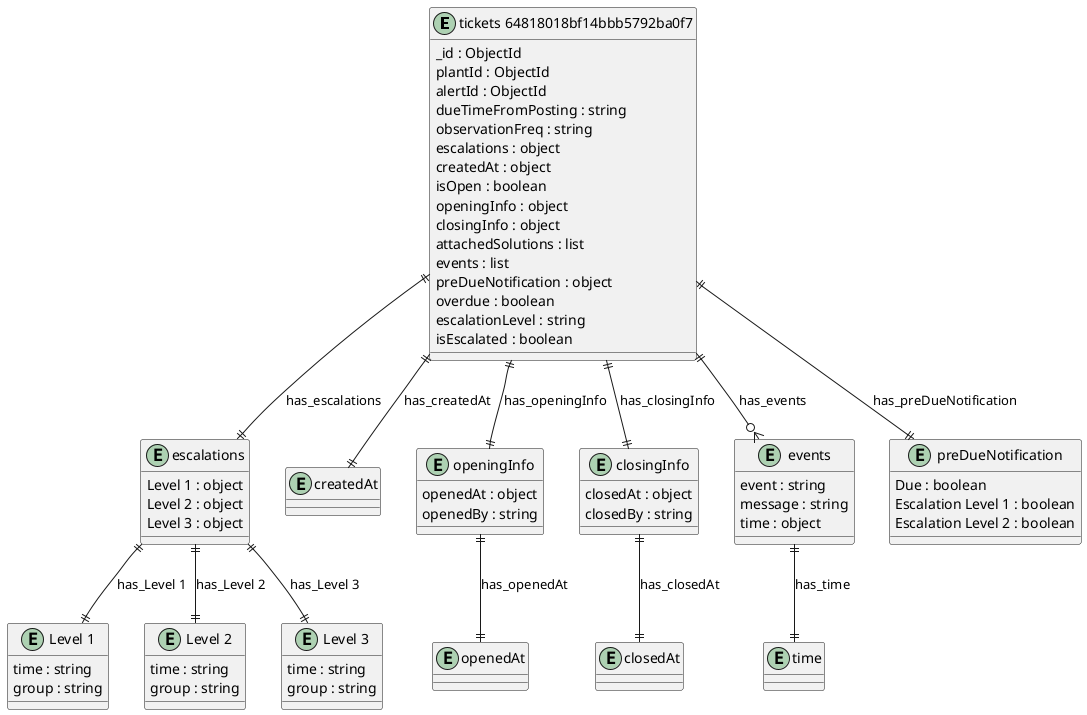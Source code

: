 @startuml tickets_64818018bf14bbb5792ba0f7_Diagram

entity "tickets 64818018bf14bbb5792ba0f7" as tickets_64818018bf14bbb5792ba0f7 {
  _id : ObjectId
  plantId : ObjectId
  alertId : ObjectId
  dueTimeFromPosting : string
  observationFreq : string
  escalations : object
  createdAt : object
  isOpen : boolean
  openingInfo : object
  closingInfo : object
  attachedSolutions : list
  events : list
  preDueNotification : object
  overdue : boolean
  escalationLevel : string
  isEscalated : boolean
}

entity "escalations" as escalations {
  Level 1 : object
  Level 2 : object
  Level 3 : object
}

entity "Level 1" as Level_1 {
  time : string
  group : string
}

entity "Level 2" as Level_2 {
  time : string
  group : string
}

entity "Level 3" as Level_3 {
  time : string
  group : string
}

entity "createdAt" as createdAt {
}

entity "openingInfo" as openingInfo {
  openedAt : object
  openedBy : string
}

entity "openedAt" as openedAt {
}

entity "closingInfo" as closingInfo {
  closedAt : object
  closedBy : string
}

entity "closedAt" as closedAt {
}

entity "events" as events {
  event : string
  message : string
  time : object
}

entity "time" as time {
}

entity "preDueNotification" as preDueNotification {
  Due : boolean
  Escalation Level 1 : boolean
  Escalation Level 2 : boolean
}

' // Relationships
tickets_64818018bf14bbb5792ba0f7 ||--|| escalations : has_escalations
escalations ||--|| Level_1 : has_Level 1
escalations ||--|| Level_2 : has_Level 2
escalations ||--|| Level_3 : has_Level 3
tickets_64818018bf14bbb5792ba0f7 ||--|| createdAt : has_createdAt
tickets_64818018bf14bbb5792ba0f7 ||--|| openingInfo : has_openingInfo
openingInfo ||--|| openedAt : has_openedAt
tickets_64818018bf14bbb5792ba0f7 ||--|| closingInfo : has_closingInfo
closingInfo ||--|| closedAt : has_closedAt
tickets_64818018bf14bbb5792ba0f7 ||--o{ events : has_events
events ||--|| time : has_time
tickets_64818018bf14bbb5792ba0f7 ||--|| preDueNotification : has_preDueNotification
@enduml